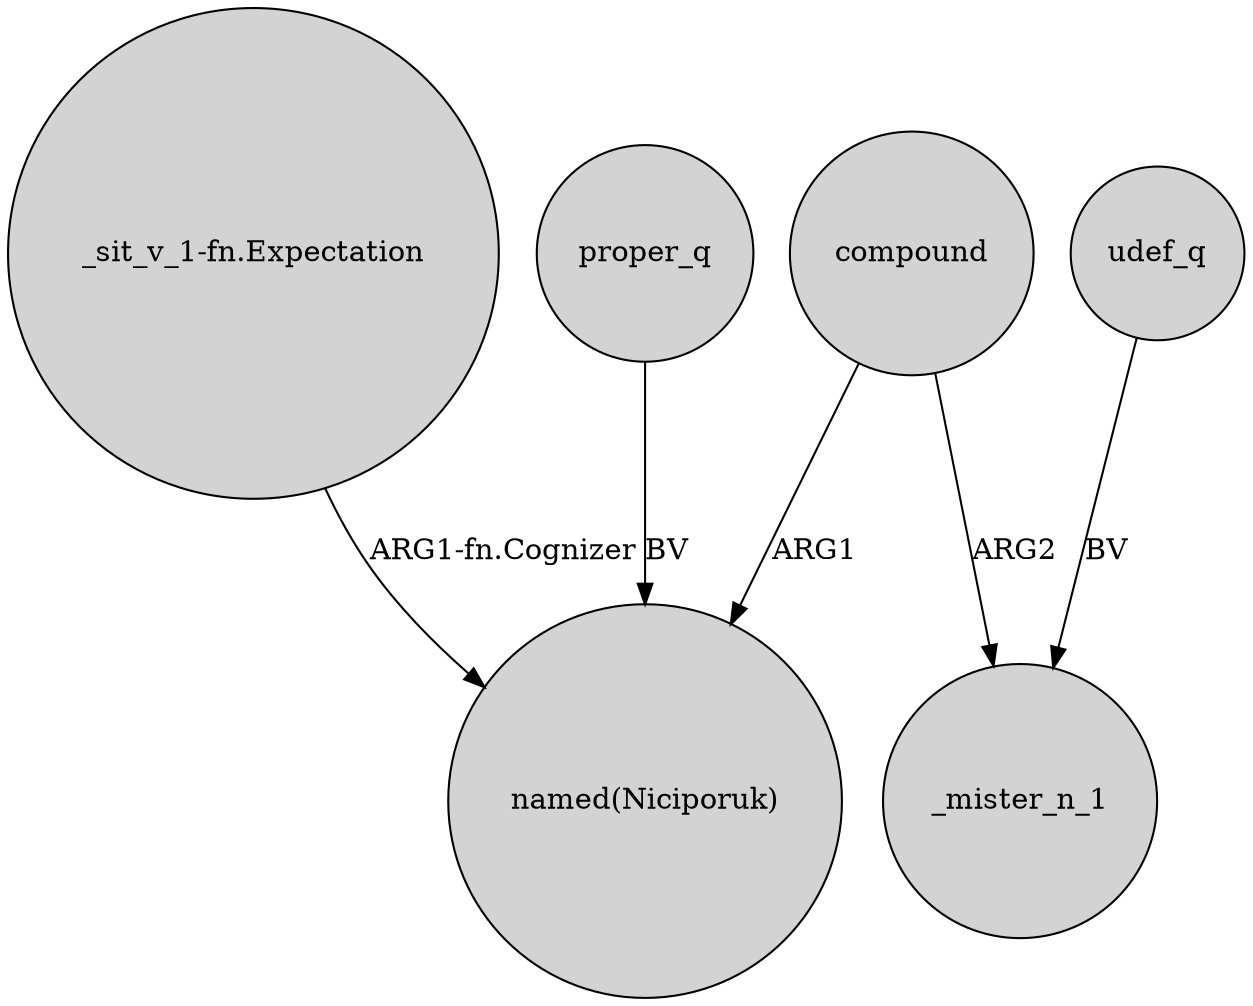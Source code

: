 digraph {
	node [shape=circle style=filled]
	"_sit_v_1-fn.Expectation" -> "named(Niciporuk)" [label="ARG1-fn.Cognizer"]
	proper_q -> "named(Niciporuk)" [label=BV]
	compound -> _mister_n_1 [label=ARG2]
	udef_q -> _mister_n_1 [label=BV]
	compound -> "named(Niciporuk)" [label=ARG1]
}
